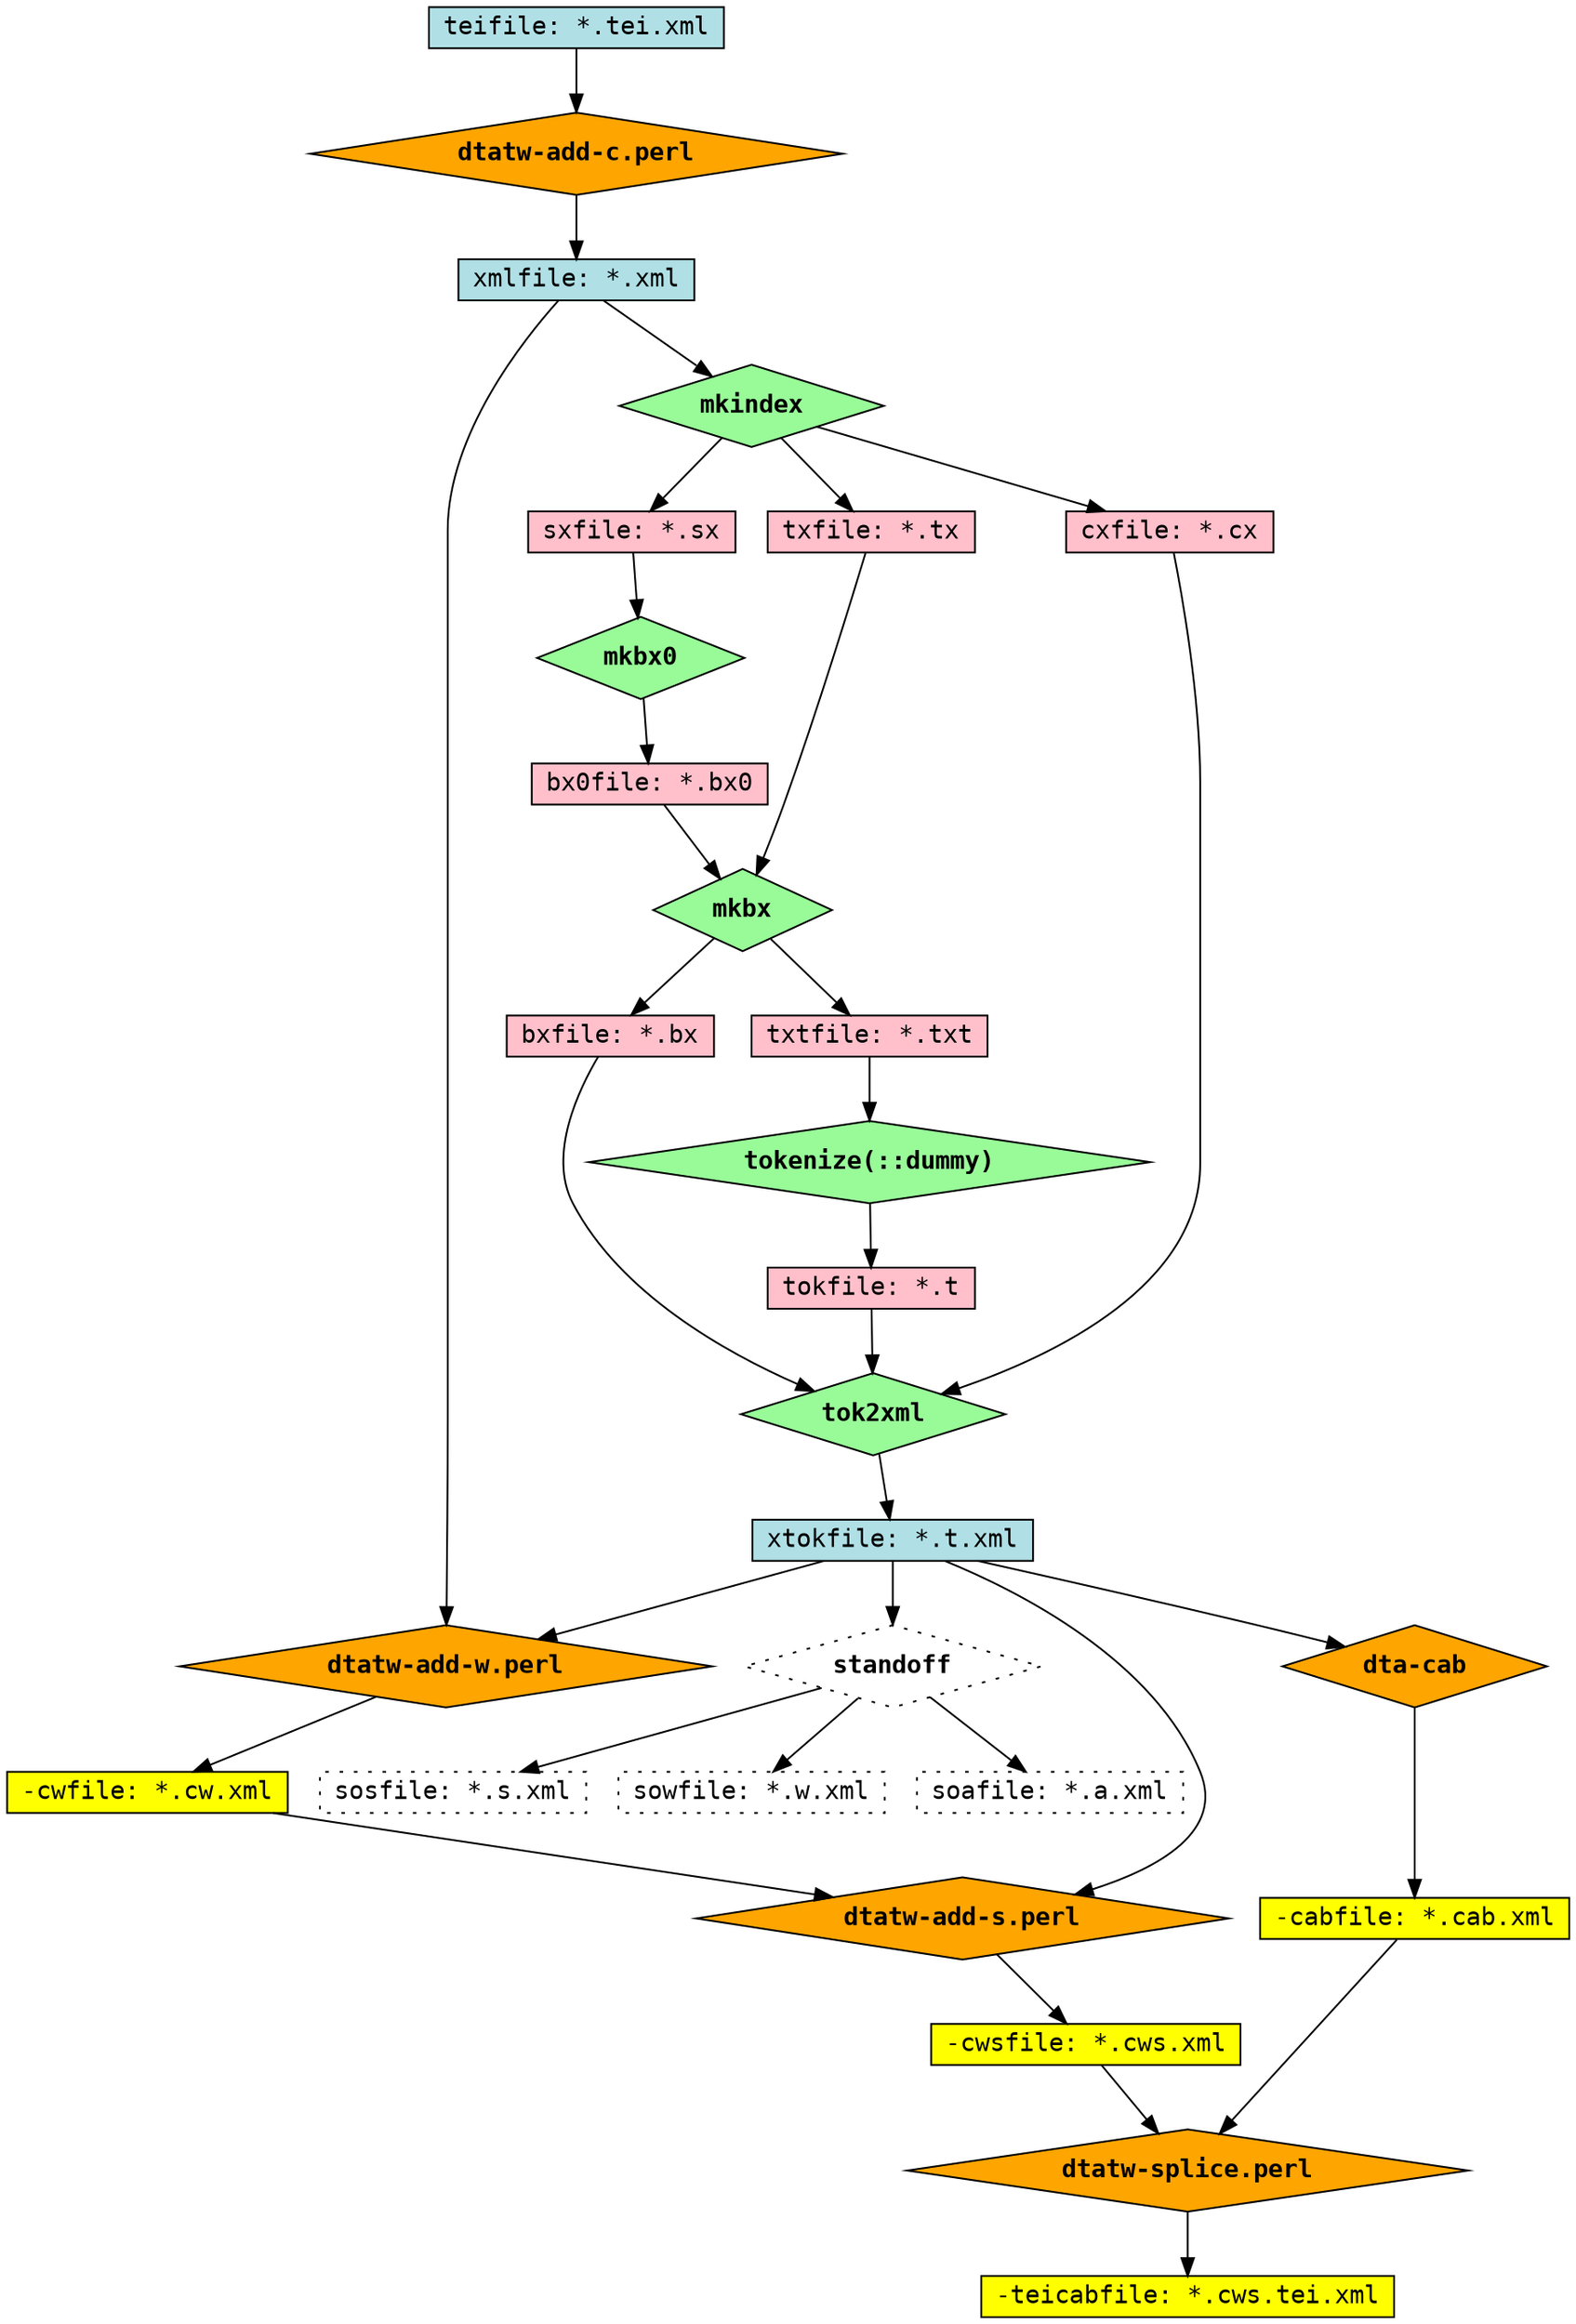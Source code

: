 /* -*- Mode: C -*- */
digraph dataflow_perl_files {
  node [shape=rectangle,style=filled,fillcolor=pink,height=0.25,fontname="Courier"];
  edge [decorate=0,fontname="Courier"];

  teifile [label="teifile: *.tei.xml",fillcolor=PowderBlue];
  add_c  [label="dtatw-add-c.perl",shape=diamond,fillcolor=orange,fontname="Courier-Bold"];
  teifile -> add_c;

  xmlfile [label="xmlfile: *.xml",fillcolor=PowderBlue];
  add_c -> xmlfile;

  mkindex [label="mkindex",shape=diamond,fillcolor=PaleGreen,fontname="Courier-Bold"];
  xmlfile -> mkindex;

  sxfile [label="sxfile: *.sx"];
  txfile [label="txfile: *.tx"];
  cxfile [label="cxfile: *.cx"];
  mkindex -> cxfile;
  mkindex -> sxfile;
  mkindex -> txfile;
  {rank=same; cxfile sxfile txfile}

  mkbx0 [label="mkbx0",shape=diamond,fillcolor=PaleGreen,fontname="Courier-Bold"];
  sxfile -> mkbx0;
 
  bx0file [label="bx0file: *.bx0"];
  mkbx0 -> bx0file;

  mkbx [label="mkbx",shape=diamond,fillcolor=PaleGreen,fontname="Courier-Bold"];
  bx0file -> mkbx;
  txfile  -> mkbx;

  bxfile [label="bxfile: *.bx"];
  txtfile [label="txtfile: *.txt"];
  mkbx -> bxfile;
  mkbx -> txtfile;
  {rank=same; bxfile txtfile}

  tokenize [label="tokenize(::dummy)",shape=diamond,fillcolor=PaleGreen,fontname="Courier-Bold",justify="left"];
  txtfile -> tokenize;

  tokfile [label="tokfile: *.t"];
  tokenize -> tokfile;
  //{rank=same; tokdata tokfile;}

  xtokfile [label="xtokfile: *.t.xml",fillcolor=PowderBlue];

  //-- tok2xml via c prog
  tok2xml[label="tok2xml",shape=diamond,fillcolor=PaleGreen,fontname="Courier-Bold"];
  bxfile -> tok2xml;
  cxfile -> tok2xml;
  tokfile -> tok2xml;
  tok2xml -> xtokfile;

  //-- standoff via C progs (basically obsolete)
  standoff [label="standoff",shape=diamond,fillcolor=PaleGreen,style=dotted,fontname="Courier-Bold"];
  xtokfile -> standoff;

  sosfile [label="sosfile: *.s.xml",fillcolor=PowderBlue,style=dotted];
  sowfile [label="sowfile: *.w.xml",fillcolor=PowderBlue,style=dotted];
  soafile [label="soafile: *.a.xml",fillcolor=PowderBlue,style=dotted];
  standoff -> sosfile;
  standoff -> sowfile;
  standoff -> soafile;
  { rank=same; sosfile sowfile soafile; }

  //-- splice-in: w,s: external scripts
  add_w  [label="dtatw-add-w.perl",shape=diamond,fillcolor=orange,fontname="Courier-Bold"];
  xtokfile /*sowfile*/ -> add_w;
  xmlfile -> add_w;
  add_w  -> cwfile;
  cwfile [label="-cwfile: *.cw.xml",fillcolor=yellow];

  add_s  [label="dtatw-add-s.perl",shape=diamond,fillcolor=orange,fontname="Courier-Bold"];
  xtokfile /*sosfile*/ -> add_s;
  cwfile -> add_s;
  add_s  -> cwsfile;
  cwsfile [label="-cwsfile: *.cws.xml",fillcolor=yellow];

  //-- splice-in: generic (e.g. cab)
  cab [label="dta-cab",shape=diamond,fillcolor=orange,fontname="Courier-Bold"];
  xtokfile -> cab;

  cabfile [label="-cabfile: *.cab.xml",fillcolor=yellow];
  cab -> cabfile;

  twsplice [label="dtatw-splice.perl",shape=diamond,fillcolor=orange,fontname="Courier-Bold"];
  cabfile -> twsplice;
  cwsfile -> twsplice;

  cwscabfile [label="-teicabfile: *.cws.tei.xml",fillcolor=yellow];
  twsplice -> cwscabfile;
}

